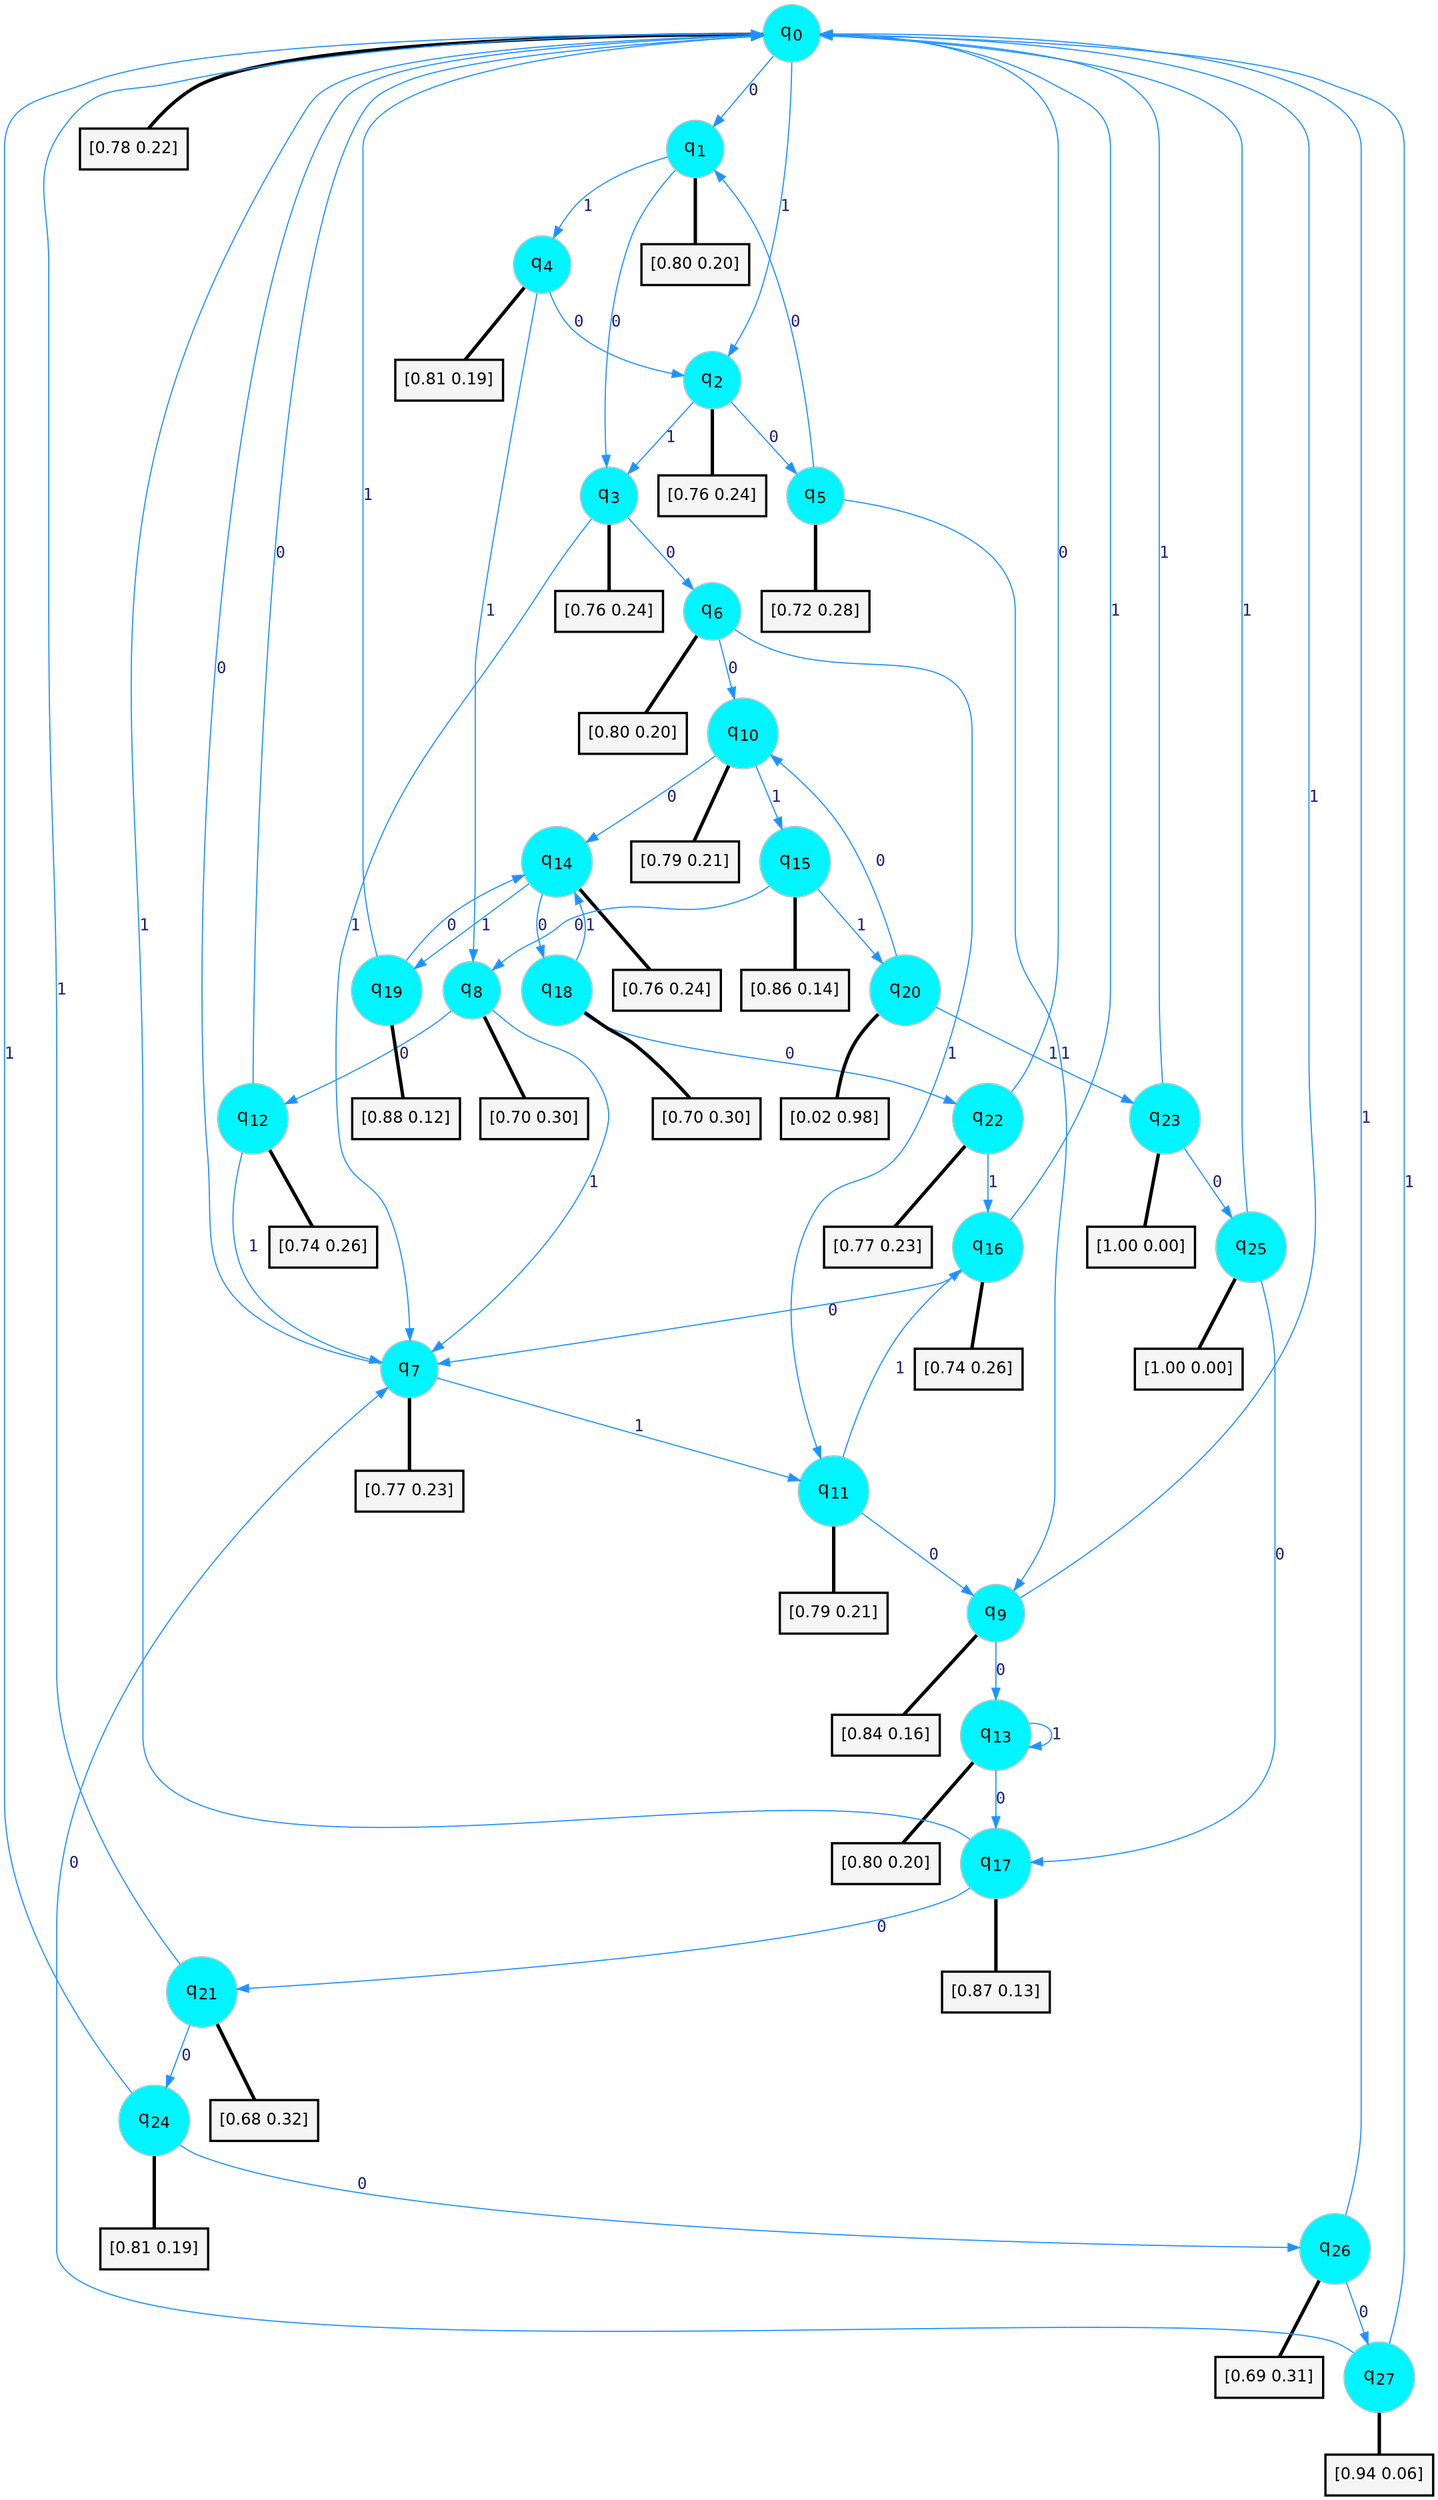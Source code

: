 digraph G {
graph [
bgcolor=transparent, dpi=300, rankdir=TD, size="40,25"];
node [
color=gray, fillcolor=turquoise1, fontcolor=black, fontname=Helvetica, fontsize=16, fontweight=bold, shape=circle, style=filled];
edge [
arrowsize=1, color=dodgerblue1, fontcolor=midnightblue, fontname=courier, fontweight=bold, penwidth=1, style=solid, weight=20];
0[label=<q<SUB>0</SUB>>];
1[label=<q<SUB>1</SUB>>];
2[label=<q<SUB>2</SUB>>];
3[label=<q<SUB>3</SUB>>];
4[label=<q<SUB>4</SUB>>];
5[label=<q<SUB>5</SUB>>];
6[label=<q<SUB>6</SUB>>];
7[label=<q<SUB>7</SUB>>];
8[label=<q<SUB>8</SUB>>];
9[label=<q<SUB>9</SUB>>];
10[label=<q<SUB>10</SUB>>];
11[label=<q<SUB>11</SUB>>];
12[label=<q<SUB>12</SUB>>];
13[label=<q<SUB>13</SUB>>];
14[label=<q<SUB>14</SUB>>];
15[label=<q<SUB>15</SUB>>];
16[label=<q<SUB>16</SUB>>];
17[label=<q<SUB>17</SUB>>];
18[label=<q<SUB>18</SUB>>];
19[label=<q<SUB>19</SUB>>];
20[label=<q<SUB>20</SUB>>];
21[label=<q<SUB>21</SUB>>];
22[label=<q<SUB>22</SUB>>];
23[label=<q<SUB>23</SUB>>];
24[label=<q<SUB>24</SUB>>];
25[label=<q<SUB>25</SUB>>];
26[label=<q<SUB>26</SUB>>];
27[label=<q<SUB>27</SUB>>];
28[label="[0.78 0.22]", shape=box,fontcolor=black, fontname=Helvetica, fontsize=14, penwidth=2, fillcolor=whitesmoke,color=black];
29[label="[0.80 0.20]", shape=box,fontcolor=black, fontname=Helvetica, fontsize=14, penwidth=2, fillcolor=whitesmoke,color=black];
30[label="[0.76 0.24]", shape=box,fontcolor=black, fontname=Helvetica, fontsize=14, penwidth=2, fillcolor=whitesmoke,color=black];
31[label="[0.76 0.24]", shape=box,fontcolor=black, fontname=Helvetica, fontsize=14, penwidth=2, fillcolor=whitesmoke,color=black];
32[label="[0.81 0.19]", shape=box,fontcolor=black, fontname=Helvetica, fontsize=14, penwidth=2, fillcolor=whitesmoke,color=black];
33[label="[0.72 0.28]", shape=box,fontcolor=black, fontname=Helvetica, fontsize=14, penwidth=2, fillcolor=whitesmoke,color=black];
34[label="[0.80 0.20]", shape=box,fontcolor=black, fontname=Helvetica, fontsize=14, penwidth=2, fillcolor=whitesmoke,color=black];
35[label="[0.77 0.23]", shape=box,fontcolor=black, fontname=Helvetica, fontsize=14, penwidth=2, fillcolor=whitesmoke,color=black];
36[label="[0.70 0.30]", shape=box,fontcolor=black, fontname=Helvetica, fontsize=14, penwidth=2, fillcolor=whitesmoke,color=black];
37[label="[0.84 0.16]", shape=box,fontcolor=black, fontname=Helvetica, fontsize=14, penwidth=2, fillcolor=whitesmoke,color=black];
38[label="[0.79 0.21]", shape=box,fontcolor=black, fontname=Helvetica, fontsize=14, penwidth=2, fillcolor=whitesmoke,color=black];
39[label="[0.79 0.21]", shape=box,fontcolor=black, fontname=Helvetica, fontsize=14, penwidth=2, fillcolor=whitesmoke,color=black];
40[label="[0.74 0.26]", shape=box,fontcolor=black, fontname=Helvetica, fontsize=14, penwidth=2, fillcolor=whitesmoke,color=black];
41[label="[0.80 0.20]", shape=box,fontcolor=black, fontname=Helvetica, fontsize=14, penwidth=2, fillcolor=whitesmoke,color=black];
42[label="[0.76 0.24]", shape=box,fontcolor=black, fontname=Helvetica, fontsize=14, penwidth=2, fillcolor=whitesmoke,color=black];
43[label="[0.86 0.14]", shape=box,fontcolor=black, fontname=Helvetica, fontsize=14, penwidth=2, fillcolor=whitesmoke,color=black];
44[label="[0.74 0.26]", shape=box,fontcolor=black, fontname=Helvetica, fontsize=14, penwidth=2, fillcolor=whitesmoke,color=black];
45[label="[0.87 0.13]", shape=box,fontcolor=black, fontname=Helvetica, fontsize=14, penwidth=2, fillcolor=whitesmoke,color=black];
46[label="[0.70 0.30]", shape=box,fontcolor=black, fontname=Helvetica, fontsize=14, penwidth=2, fillcolor=whitesmoke,color=black];
47[label="[0.88 0.12]", shape=box,fontcolor=black, fontname=Helvetica, fontsize=14, penwidth=2, fillcolor=whitesmoke,color=black];
48[label="[0.02 0.98]", shape=box,fontcolor=black, fontname=Helvetica, fontsize=14, penwidth=2, fillcolor=whitesmoke,color=black];
49[label="[0.68 0.32]", shape=box,fontcolor=black, fontname=Helvetica, fontsize=14, penwidth=2, fillcolor=whitesmoke,color=black];
50[label="[0.77 0.23]", shape=box,fontcolor=black, fontname=Helvetica, fontsize=14, penwidth=2, fillcolor=whitesmoke,color=black];
51[label="[1.00 0.00]", shape=box,fontcolor=black, fontname=Helvetica, fontsize=14, penwidth=2, fillcolor=whitesmoke,color=black];
52[label="[0.81 0.19]", shape=box,fontcolor=black, fontname=Helvetica, fontsize=14, penwidth=2, fillcolor=whitesmoke,color=black];
53[label="[1.00 0.00]", shape=box,fontcolor=black, fontname=Helvetica, fontsize=14, penwidth=2, fillcolor=whitesmoke,color=black];
54[label="[0.69 0.31]", shape=box,fontcolor=black, fontname=Helvetica, fontsize=14, penwidth=2, fillcolor=whitesmoke,color=black];
55[label="[0.94 0.06]", shape=box,fontcolor=black, fontname=Helvetica, fontsize=14, penwidth=2, fillcolor=whitesmoke,color=black];
0->1 [label=0];
0->2 [label=1];
0->28 [arrowhead=none, penwidth=3,color=black];
1->3 [label=0];
1->4 [label=1];
1->29 [arrowhead=none, penwidth=3,color=black];
2->5 [label=0];
2->3 [label=1];
2->30 [arrowhead=none, penwidth=3,color=black];
3->6 [label=0];
3->7 [label=1];
3->31 [arrowhead=none, penwidth=3,color=black];
4->2 [label=0];
4->8 [label=1];
4->32 [arrowhead=none, penwidth=3,color=black];
5->1 [label=0];
5->9 [label=1];
5->33 [arrowhead=none, penwidth=3,color=black];
6->10 [label=0];
6->11 [label=1];
6->34 [arrowhead=none, penwidth=3,color=black];
7->0 [label=0];
7->11 [label=1];
7->35 [arrowhead=none, penwidth=3,color=black];
8->12 [label=0];
8->7 [label=1];
8->36 [arrowhead=none, penwidth=3,color=black];
9->13 [label=0];
9->0 [label=1];
9->37 [arrowhead=none, penwidth=3,color=black];
10->14 [label=0];
10->15 [label=1];
10->38 [arrowhead=none, penwidth=3,color=black];
11->9 [label=0];
11->16 [label=1];
11->39 [arrowhead=none, penwidth=3,color=black];
12->0 [label=0];
12->7 [label=1];
12->40 [arrowhead=none, penwidth=3,color=black];
13->17 [label=0];
13->13 [label=1];
13->41 [arrowhead=none, penwidth=3,color=black];
14->18 [label=0];
14->19 [label=1];
14->42 [arrowhead=none, penwidth=3,color=black];
15->8 [label=0];
15->20 [label=1];
15->43 [arrowhead=none, penwidth=3,color=black];
16->7 [label=0];
16->0 [label=1];
16->44 [arrowhead=none, penwidth=3,color=black];
17->21 [label=0];
17->0 [label=1];
17->45 [arrowhead=none, penwidth=3,color=black];
18->22 [label=0];
18->14 [label=1];
18->46 [arrowhead=none, penwidth=3,color=black];
19->14 [label=0];
19->0 [label=1];
19->47 [arrowhead=none, penwidth=3,color=black];
20->10 [label=0];
20->23 [label=1];
20->48 [arrowhead=none, penwidth=3,color=black];
21->24 [label=0];
21->0 [label=1];
21->49 [arrowhead=none, penwidth=3,color=black];
22->0 [label=0];
22->16 [label=1];
22->50 [arrowhead=none, penwidth=3,color=black];
23->25 [label=0];
23->0 [label=1];
23->51 [arrowhead=none, penwidth=3,color=black];
24->26 [label=0];
24->0 [label=1];
24->52 [arrowhead=none, penwidth=3,color=black];
25->17 [label=0];
25->0 [label=1];
25->53 [arrowhead=none, penwidth=3,color=black];
26->27 [label=0];
26->0 [label=1];
26->54 [arrowhead=none, penwidth=3,color=black];
27->7 [label=0];
27->0 [label=1];
27->55 [arrowhead=none, penwidth=3,color=black];
}
